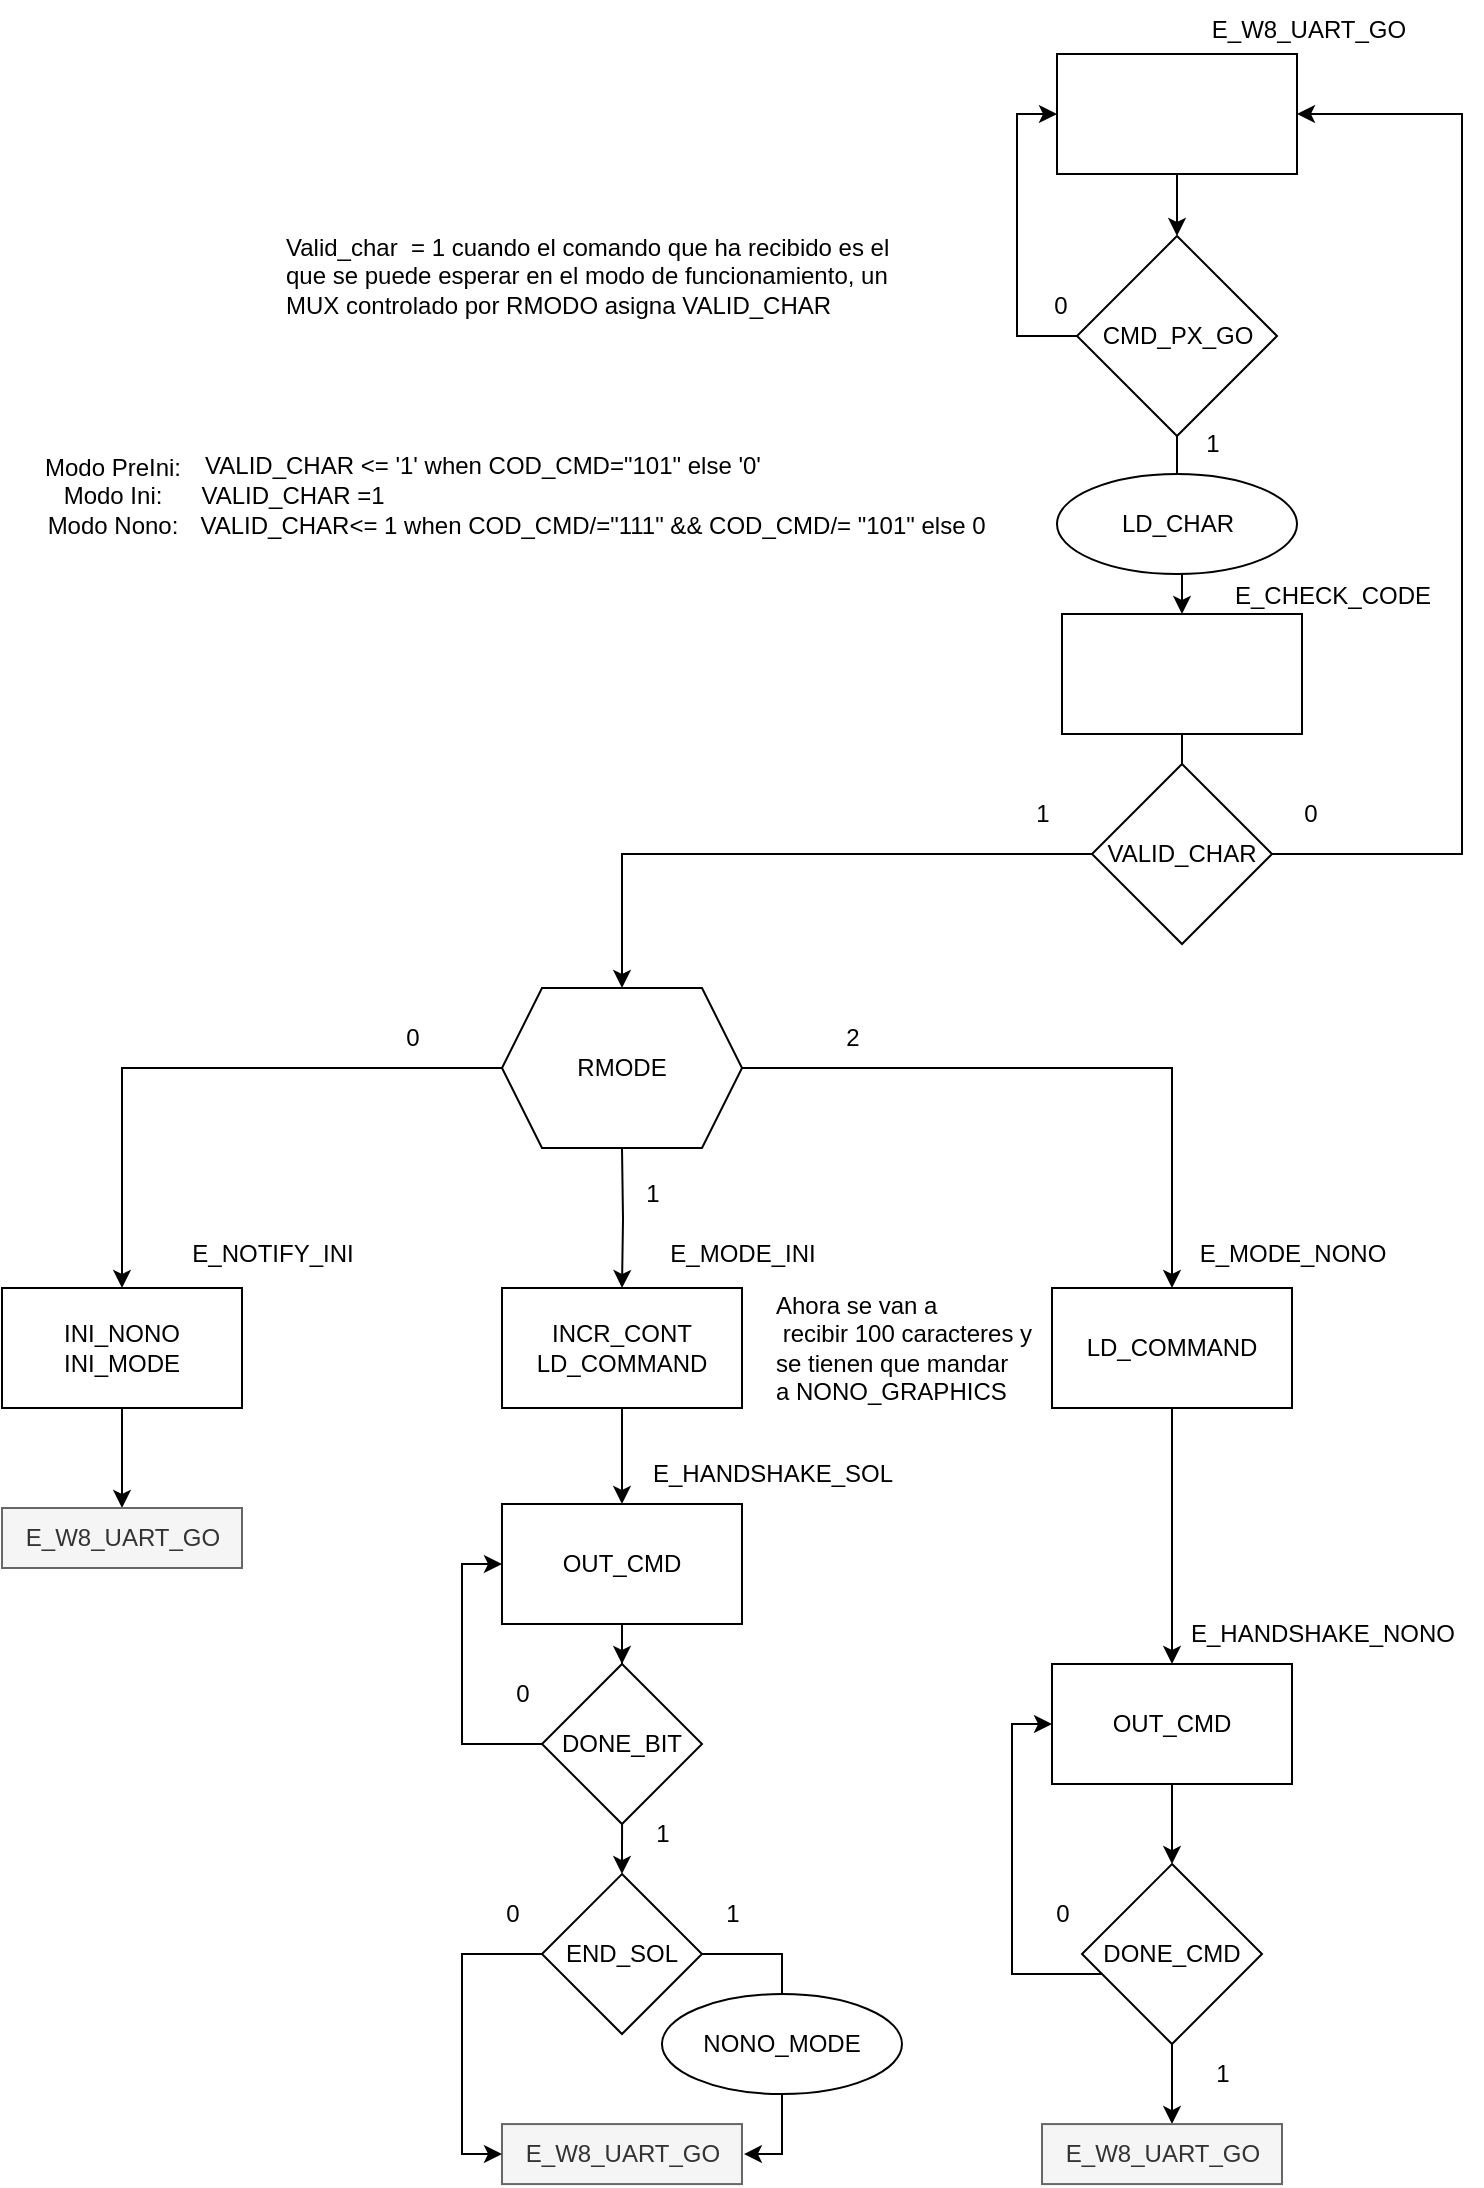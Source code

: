 <mxfile version="22.1.21" type="device">
  <diagram name="Page-1" id="DGiZzYKYaP5Thqw_gsoi">
    <mxGraphModel dx="2358" dy="1125" grid="1" gridSize="10" guides="1" tooltips="1" connect="1" arrows="1" fold="1" page="1" pageScale="1" pageWidth="850" pageHeight="1100" math="0" shadow="0">
      <root>
        <mxCell id="0" />
        <mxCell id="1" parent="0" />
        <mxCell id="Jm2vSjKmGW8qSXG_-tPj-46" style="edgeStyle=orthogonalEdgeStyle;rounded=0;orthogonalLoop=1;jettySize=auto;html=1;" edge="1" parent="1" source="Jm2vSjKmGW8qSXG_-tPj-34">
          <mxGeometry relative="1" as="geometry">
            <mxPoint x="642.667" y="457.333" as="targetPoint" />
          </mxGeometry>
        </mxCell>
        <mxCell id="HMDEBa7ngfnfUWs22Q22-1" value="" style="rounded=0;whiteSpace=wrap;html=1;" parent="1" vertex="1">
          <mxGeometry x="580.5" y="34" width="120" height="60" as="geometry" />
        </mxCell>
        <mxCell id="HMDEBa7ngfnfUWs22Q22-4" value="E_W8_UART_GO" style="text;html=1;align=center;verticalAlign=middle;resizable=0;points=[];autosize=1;strokeColor=none;fillColor=none;" parent="1" vertex="1">
          <mxGeometry x="645.5" y="7" width="120" height="30" as="geometry" />
        </mxCell>
        <mxCell id="HMDEBa7ngfnfUWs22Q22-9" style="edgeStyle=orthogonalEdgeStyle;rounded=0;orthogonalLoop=1;jettySize=auto;html=1;entryX=0.5;entryY=0;entryDx=0;entryDy=0;exitX=0;exitY=0.5;exitDx=0;exitDy=0;" parent="1" source="HMDEBa7ngfnfUWs22Q22-12" target="HMDEBa7ngfnfUWs22Q22-6" edge="1">
          <mxGeometry relative="1" as="geometry">
            <mxPoint x="323" y="541" as="sourcePoint" />
          </mxGeometry>
        </mxCell>
        <mxCell id="HMDEBa7ngfnfUWs22Q22-10" style="edgeStyle=orthogonalEdgeStyle;rounded=0;orthogonalLoop=1;jettySize=auto;html=1;entryX=0.5;entryY=0;entryDx=0;entryDy=0;" parent="1" target="HMDEBa7ngfnfUWs22Q22-7" edge="1">
          <mxGeometry relative="1" as="geometry">
            <mxPoint x="363" y="581" as="sourcePoint" />
          </mxGeometry>
        </mxCell>
        <mxCell id="HMDEBa7ngfnfUWs22Q22-11" style="edgeStyle=orthogonalEdgeStyle;rounded=0;orthogonalLoop=1;jettySize=auto;html=1;entryX=0.5;entryY=0;entryDx=0;entryDy=0;exitX=1;exitY=0.5;exitDx=0;exitDy=0;" parent="1" source="HMDEBa7ngfnfUWs22Q22-12" target="HMDEBa7ngfnfUWs22Q22-8" edge="1">
          <mxGeometry relative="1" as="geometry">
            <mxPoint x="403" y="541" as="sourcePoint" />
          </mxGeometry>
        </mxCell>
        <mxCell id="HMDEBa7ngfnfUWs22Q22-21" style="edgeStyle=orthogonalEdgeStyle;rounded=0;orthogonalLoop=1;jettySize=auto;html=1;" parent="1" source="HMDEBa7ngfnfUWs22Q22-6" edge="1">
          <mxGeometry relative="1" as="geometry">
            <mxPoint x="113" y="761" as="targetPoint" />
          </mxGeometry>
        </mxCell>
        <mxCell id="HMDEBa7ngfnfUWs22Q22-6" value="INI_NONO&lt;br&gt;INI_MODE" style="whiteSpace=wrap;html=1;" parent="1" vertex="1">
          <mxGeometry x="53" y="651" width="120" height="60" as="geometry" />
        </mxCell>
        <mxCell id="Jm2vSjKmGW8qSXG_-tPj-23" style="edgeStyle=orthogonalEdgeStyle;rounded=0;orthogonalLoop=1;jettySize=auto;html=1;entryX=0.5;entryY=0;entryDx=0;entryDy=0;" edge="1" parent="1" source="HMDEBa7ngfnfUWs22Q22-7" target="Jm2vSjKmGW8qSXG_-tPj-21">
          <mxGeometry relative="1" as="geometry" />
        </mxCell>
        <mxCell id="HMDEBa7ngfnfUWs22Q22-7" value="INCR_CONT&lt;br&gt;LD_COMMAND" style="whiteSpace=wrap;html=1;" parent="1" vertex="1">
          <mxGeometry x="303" y="651" width="120" height="60" as="geometry" />
        </mxCell>
        <mxCell id="Jm2vSjKmGW8qSXG_-tPj-32" style="edgeStyle=orthogonalEdgeStyle;rounded=0;orthogonalLoop=1;jettySize=auto;html=1;" edge="1" parent="1" source="HMDEBa7ngfnfUWs22Q22-8" target="HMDEBa7ngfnfUWs22Q22-25">
          <mxGeometry relative="1" as="geometry" />
        </mxCell>
        <mxCell id="HMDEBa7ngfnfUWs22Q22-8" value="LD_COMMAND" style="whiteSpace=wrap;html=1;" parent="1" vertex="1">
          <mxGeometry x="578" y="651" width="120" height="60" as="geometry" />
        </mxCell>
        <mxCell id="HMDEBa7ngfnfUWs22Q22-12" value="RMODE" style="shape=hexagon;perimeter=hexagonPerimeter2;whiteSpace=wrap;html=1;fixedSize=1;" parent="1" vertex="1">
          <mxGeometry x="303" y="501" width="120" height="80" as="geometry" />
        </mxCell>
        <mxCell id="HMDEBa7ngfnfUWs22Q22-14" value="0" style="text;html=1;align=center;verticalAlign=middle;resizable=0;points=[];autosize=1;strokeColor=none;fillColor=none;" parent="1" vertex="1">
          <mxGeometry x="243" y="511" width="30" height="30" as="geometry" />
        </mxCell>
        <mxCell id="HMDEBa7ngfnfUWs22Q22-15" value="2" style="text;html=1;align=center;verticalAlign=middle;resizable=0;points=[];autosize=1;strokeColor=none;fillColor=none;" parent="1" vertex="1">
          <mxGeometry x="463" y="511" width="30" height="30" as="geometry" />
        </mxCell>
        <mxCell id="HMDEBa7ngfnfUWs22Q22-16" value="1" style="text;html=1;align=center;verticalAlign=middle;resizable=0;points=[];autosize=1;strokeColor=none;fillColor=none;" parent="1" vertex="1">
          <mxGeometry x="363" y="589" width="30" height="30" as="geometry" />
        </mxCell>
        <mxCell id="HMDEBa7ngfnfUWs22Q22-55" style="edgeStyle=orthogonalEdgeStyle;rounded=0;orthogonalLoop=1;jettySize=auto;html=1;entryX=0.5;entryY=0;entryDx=0;entryDy=0;" parent="1" source="HMDEBa7ngfnfUWs22Q22-25" target="HMDEBa7ngfnfUWs22Q22-54" edge="1">
          <mxGeometry relative="1" as="geometry" />
        </mxCell>
        <mxCell id="HMDEBa7ngfnfUWs22Q22-25" value="OUT_CMD" style="whiteSpace=wrap;html=1;" parent="1" vertex="1">
          <mxGeometry x="578" y="839" width="120" height="60" as="geometry" />
        </mxCell>
        <mxCell id="HMDEBa7ngfnfUWs22Q22-27" value="" style="edgeStyle=orthogonalEdgeStyle;rounded=0;orthogonalLoop=1;jettySize=auto;html=1;" parent="1" source="HMDEBa7ngfnfUWs22Q22-1" target="HMDEBa7ngfnfUWs22Q22-26" edge="1">
          <mxGeometry relative="1" as="geometry">
            <mxPoint x="640.5" y="94" as="sourcePoint" />
            <mxPoint x="640.5" y="334" as="targetPoint" />
          </mxGeometry>
        </mxCell>
        <mxCell id="HMDEBa7ngfnfUWs22Q22-28" style="edgeStyle=orthogonalEdgeStyle;rounded=0;orthogonalLoop=1;jettySize=auto;html=1;entryX=0;entryY=0.5;entryDx=0;entryDy=0;" parent="1" source="HMDEBa7ngfnfUWs22Q22-26" target="HMDEBa7ngfnfUWs22Q22-1" edge="1">
          <mxGeometry relative="1" as="geometry">
            <Array as="points">
              <mxPoint x="560.5" y="175" />
              <mxPoint x="560.5" y="64" />
            </Array>
          </mxGeometry>
        </mxCell>
        <mxCell id="Jm2vSjKmGW8qSXG_-tPj-38" style="edgeStyle=orthogonalEdgeStyle;rounded=0;orthogonalLoop=1;jettySize=auto;html=1;entryX=0.5;entryY=0;entryDx=0;entryDy=0;" edge="1" parent="1" source="HMDEBa7ngfnfUWs22Q22-26" target="Jm2vSjKmGW8qSXG_-tPj-34">
          <mxGeometry relative="1" as="geometry" />
        </mxCell>
        <mxCell id="HMDEBa7ngfnfUWs22Q22-26" value="CMD_PX_GO" style="rhombus;whiteSpace=wrap;html=1;" parent="1" vertex="1">
          <mxGeometry x="590.5" y="125" width="100" height="100" as="geometry" />
        </mxCell>
        <mxCell id="HMDEBa7ngfnfUWs22Q22-29" value="0" style="text;html=1;align=center;verticalAlign=middle;resizable=0;points=[];autosize=1;strokeColor=none;fillColor=none;" parent="1" vertex="1">
          <mxGeometry x="566.5" y="145" width="30" height="30" as="geometry" />
        </mxCell>
        <mxCell id="HMDEBa7ngfnfUWs22Q22-30" value="1" style="text;html=1;align=center;verticalAlign=middle;resizable=0;points=[];autosize=1;strokeColor=none;fillColor=none;" parent="1" vertex="1">
          <mxGeometry x="643" y="214" width="30" height="30" as="geometry" />
        </mxCell>
        <mxCell id="HMDEBa7ngfnfUWs22Q22-57" style="edgeStyle=orthogonalEdgeStyle;rounded=0;orthogonalLoop=1;jettySize=auto;html=1;" parent="1" source="HMDEBa7ngfnfUWs22Q22-54" edge="1">
          <mxGeometry relative="1" as="geometry">
            <mxPoint x="638" y="1069.04" as="targetPoint" />
          </mxGeometry>
        </mxCell>
        <mxCell id="HMDEBa7ngfnfUWs22Q22-59" style="edgeStyle=orthogonalEdgeStyle;rounded=0;orthogonalLoop=1;jettySize=auto;html=1;entryX=0;entryY=0.5;entryDx=0;entryDy=0;" parent="1" source="HMDEBa7ngfnfUWs22Q22-54" target="HMDEBa7ngfnfUWs22Q22-25" edge="1">
          <mxGeometry relative="1" as="geometry">
            <Array as="points">
              <mxPoint x="558" y="994" />
              <mxPoint x="558" y="869" />
            </Array>
          </mxGeometry>
        </mxCell>
        <mxCell id="HMDEBa7ngfnfUWs22Q22-54" value="DONE_CMD" style="rhombus;whiteSpace=wrap;html=1;" parent="1" vertex="1">
          <mxGeometry x="593" y="939.04" width="90" height="90" as="geometry" />
        </mxCell>
        <mxCell id="HMDEBa7ngfnfUWs22Q22-58" value="E_W8_UART_GO" style="text;html=1;align=center;verticalAlign=middle;resizable=0;points=[];autosize=1;fillColor=#f5f5f5;fontColor=#333333;strokeColor=#666666;" parent="1" vertex="1">
          <mxGeometry x="573" y="1069.04" width="120" height="30" as="geometry" />
        </mxCell>
        <mxCell id="HMDEBa7ngfnfUWs22Q22-60" value="0" style="text;html=1;align=center;verticalAlign=middle;resizable=0;points=[];autosize=1;strokeColor=none;fillColor=none;" parent="1" vertex="1">
          <mxGeometry x="568" y="949.04" width="30" height="30" as="geometry" />
        </mxCell>
        <mxCell id="HMDEBa7ngfnfUWs22Q22-61" value="1" style="text;html=1;align=center;verticalAlign=middle;resizable=0;points=[];autosize=1;strokeColor=none;fillColor=none;" parent="1" vertex="1">
          <mxGeometry x="648" y="1029.04" width="30" height="30" as="geometry" />
        </mxCell>
        <mxCell id="HMDEBa7ngfnfUWs22Q22-68" value="E_MODE_NONO" style="text;html=1;align=center;verticalAlign=middle;resizable=0;points=[];autosize=1;strokeColor=none;fillColor=none;" parent="1" vertex="1">
          <mxGeometry x="638" y="619" width="120" height="30" as="geometry" />
        </mxCell>
        <mxCell id="YFNZnRJK23i6IDz-B84K-1" value="E_NOTIFY_INI" style="text;html=1;align=center;verticalAlign=middle;resizable=0;points=[];autosize=1;strokeColor=none;fillColor=none;" parent="1" vertex="1">
          <mxGeometry x="138" y="619" width="100" height="30" as="geometry" />
        </mxCell>
        <mxCell id="YFNZnRJK23i6IDz-B84K-2" value="E_HANDSHAKE_NONO" style="text;html=1;align=center;verticalAlign=middle;resizable=0;points=[];autosize=1;strokeColor=none;fillColor=none;" parent="1" vertex="1">
          <mxGeometry x="633" y="809" width="160" height="30" as="geometry" />
        </mxCell>
        <mxCell id="Jm2vSjKmGW8qSXG_-tPj-2" value="Ahora se van a&lt;br&gt;&amp;nbsp;recibir 100 caracteres y &lt;br&gt;se tienen que mandar &lt;br&gt;a NONO_GRAPHICS" style="text;html=1;align=left;verticalAlign=middle;resizable=0;points=[];autosize=1;strokeColor=none;fillColor=none;" vertex="1" parent="1">
          <mxGeometry x="438" y="646" width="150" height="70" as="geometry" />
        </mxCell>
        <mxCell id="Jm2vSjKmGW8qSXG_-tPj-3" value="E_W8_UART_GO" style="text;html=1;align=center;verticalAlign=middle;resizable=0;points=[];autosize=1;fillColor=#f5f5f5;fontColor=#333333;strokeColor=#666666;" vertex="1" parent="1">
          <mxGeometry x="53" y="761" width="120" height="30" as="geometry" />
        </mxCell>
        <mxCell id="Jm2vSjKmGW8qSXG_-tPj-4" value="E_MODE_INI" style="text;html=1;align=center;verticalAlign=middle;resizable=0;points=[];autosize=1;strokeColor=none;fillColor=none;" vertex="1" parent="1">
          <mxGeometry x="373" y="619" width="100" height="30" as="geometry" />
        </mxCell>
        <mxCell id="Jm2vSjKmGW8qSXG_-tPj-7" value="END_SOL" style="rhombus;whiteSpace=wrap;html=1;" vertex="1" parent="1">
          <mxGeometry x="322.99" y="944.04" width="80" height="80" as="geometry" />
        </mxCell>
        <mxCell id="Jm2vSjKmGW8qSXG_-tPj-9" value="E_W8_UART_GO" style="text;html=1;align=center;verticalAlign=middle;resizable=0;points=[];autosize=1;fillColor=#f5f5f5;fontColor=#333333;strokeColor=#666666;" vertex="1" parent="1">
          <mxGeometry x="302.99" y="1069.04" width="120" height="30" as="geometry" />
        </mxCell>
        <mxCell id="Jm2vSjKmGW8qSXG_-tPj-10" style="edgeStyle=orthogonalEdgeStyle;rounded=0;orthogonalLoop=1;jettySize=auto;html=1;entryX=1.008;entryY=0.5;entryDx=0;entryDy=0;entryPerimeter=0;" edge="1" parent="1" source="Jm2vSjKmGW8qSXG_-tPj-7" target="Jm2vSjKmGW8qSXG_-tPj-9">
          <mxGeometry relative="1" as="geometry">
            <Array as="points">
              <mxPoint x="442.99" y="984.04" />
              <mxPoint x="442.99" y="1084.04" />
            </Array>
          </mxGeometry>
        </mxCell>
        <mxCell id="Jm2vSjKmGW8qSXG_-tPj-11" style="edgeStyle=orthogonalEdgeStyle;rounded=0;orthogonalLoop=1;jettySize=auto;html=1;entryX=0;entryY=0.5;entryDx=0;entryDy=0;entryPerimeter=0;" edge="1" parent="1" source="Jm2vSjKmGW8qSXG_-tPj-7" target="Jm2vSjKmGW8qSXG_-tPj-9">
          <mxGeometry relative="1" as="geometry">
            <Array as="points">
              <mxPoint x="282.99" y="984.04" />
              <mxPoint x="282.99" y="1084.04" />
            </Array>
          </mxGeometry>
        </mxCell>
        <mxCell id="Jm2vSjKmGW8qSXG_-tPj-12" value="0" style="text;html=1;align=center;verticalAlign=middle;resizable=0;points=[];autosize=1;strokeColor=none;fillColor=none;" vertex="1" parent="1">
          <mxGeometry x="293" y="949.04" width="30" height="30" as="geometry" />
        </mxCell>
        <mxCell id="Jm2vSjKmGW8qSXG_-tPj-13" value="1" style="text;html=1;align=center;verticalAlign=middle;resizable=0;points=[];autosize=1;strokeColor=none;fillColor=none;" vertex="1" parent="1">
          <mxGeometry x="402.99" y="949.04" width="30" height="30" as="geometry" />
        </mxCell>
        <mxCell id="Jm2vSjKmGW8qSXG_-tPj-14" value="NONO_MODE" style="ellipse;whiteSpace=wrap;html=1;" vertex="1" parent="1">
          <mxGeometry x="382.99" y="1004.04" width="120" height="50" as="geometry" />
        </mxCell>
        <mxCell id="Jm2vSjKmGW8qSXG_-tPj-16" style="edgeStyle=orthogonalEdgeStyle;rounded=0;orthogonalLoop=1;jettySize=auto;html=1;entryX=1;entryY=0.5;entryDx=0;entryDy=0;" edge="1" parent="1" source="Jm2vSjKmGW8qSXG_-tPj-15" target="HMDEBa7ngfnfUWs22Q22-1">
          <mxGeometry relative="1" as="geometry">
            <Array as="points">
              <mxPoint x="783" y="434" />
              <mxPoint x="783" y="64" />
            </Array>
          </mxGeometry>
        </mxCell>
        <mxCell id="Jm2vSjKmGW8qSXG_-tPj-41" style="edgeStyle=orthogonalEdgeStyle;rounded=0;orthogonalLoop=1;jettySize=auto;html=1;" edge="1" parent="1" source="Jm2vSjKmGW8qSXG_-tPj-15" target="HMDEBa7ngfnfUWs22Q22-12">
          <mxGeometry relative="1" as="geometry" />
        </mxCell>
        <mxCell id="Jm2vSjKmGW8qSXG_-tPj-15" value="VALID_CHAR" style="rhombus;whiteSpace=wrap;html=1;" vertex="1" parent="1">
          <mxGeometry x="598" y="389" width="90" height="90" as="geometry" />
        </mxCell>
        <mxCell id="Jm2vSjKmGW8qSXG_-tPj-17" value="1" style="text;html=1;align=center;verticalAlign=middle;resizable=0;points=[];autosize=1;strokeColor=none;fillColor=none;" vertex="1" parent="1">
          <mxGeometry x="558" y="399" width="30" height="30" as="geometry" />
        </mxCell>
        <mxCell id="Jm2vSjKmGW8qSXG_-tPj-18" value="0" style="text;html=1;align=center;verticalAlign=middle;resizable=0;points=[];autosize=1;strokeColor=none;fillColor=none;" vertex="1" parent="1">
          <mxGeometry x="692" y="399" width="30" height="30" as="geometry" />
        </mxCell>
        <mxCell id="Jm2vSjKmGW8qSXG_-tPj-25" style="edgeStyle=orthogonalEdgeStyle;rounded=0;orthogonalLoop=1;jettySize=auto;html=1;" edge="1" parent="1" source="Jm2vSjKmGW8qSXG_-tPj-21" target="Jm2vSjKmGW8qSXG_-tPj-24">
          <mxGeometry relative="1" as="geometry" />
        </mxCell>
        <mxCell id="Jm2vSjKmGW8qSXG_-tPj-21" value="OUT_CMD" style="whiteSpace=wrap;html=1;" vertex="1" parent="1">
          <mxGeometry x="302.99" y="759" width="120" height="60" as="geometry" />
        </mxCell>
        <mxCell id="Jm2vSjKmGW8qSXG_-tPj-22" value="E_HANDSHAKE_SOL" style="text;html=1;align=center;verticalAlign=middle;resizable=0;points=[];autosize=1;strokeColor=none;fillColor=none;" vertex="1" parent="1">
          <mxGeometry x="368" y="729" width="140" height="30" as="geometry" />
        </mxCell>
        <mxCell id="Jm2vSjKmGW8qSXG_-tPj-26" style="edgeStyle=orthogonalEdgeStyle;rounded=0;orthogonalLoop=1;jettySize=auto;html=1;entryX=0;entryY=0.5;entryDx=0;entryDy=0;" edge="1" parent="1" source="Jm2vSjKmGW8qSXG_-tPj-24" target="Jm2vSjKmGW8qSXG_-tPj-21">
          <mxGeometry relative="1" as="geometry">
            <Array as="points">
              <mxPoint x="283" y="879" />
              <mxPoint x="283" y="789" />
            </Array>
          </mxGeometry>
        </mxCell>
        <mxCell id="Jm2vSjKmGW8qSXG_-tPj-27" style="edgeStyle=orthogonalEdgeStyle;rounded=0;orthogonalLoop=1;jettySize=auto;html=1;entryX=0.5;entryY=0;entryDx=0;entryDy=0;" edge="1" parent="1" target="Jm2vSjKmGW8qSXG_-tPj-7">
          <mxGeometry relative="1" as="geometry">
            <mxPoint x="363.043" y="908.997" as="sourcePoint" />
          </mxGeometry>
        </mxCell>
        <mxCell id="Jm2vSjKmGW8qSXG_-tPj-24" value="DONE_BIT" style="rhombus;whiteSpace=wrap;html=1;" vertex="1" parent="1">
          <mxGeometry x="323" y="839" width="80" height="80" as="geometry" />
        </mxCell>
        <mxCell id="Jm2vSjKmGW8qSXG_-tPj-28" value="1" style="text;html=1;align=center;verticalAlign=middle;resizable=0;points=[];autosize=1;strokeColor=none;fillColor=none;" vertex="1" parent="1">
          <mxGeometry x="368" y="909.04" width="30" height="30" as="geometry" />
        </mxCell>
        <mxCell id="Jm2vSjKmGW8qSXG_-tPj-29" value="0" style="text;html=1;align=center;verticalAlign=middle;resizable=0;points=[];autosize=1;strokeColor=none;fillColor=none;" vertex="1" parent="1">
          <mxGeometry x="298" y="839" width="30" height="30" as="geometry" />
        </mxCell>
        <mxCell id="Jm2vSjKmGW8qSXG_-tPj-30" value="Valid_char&amp;nbsp; = 1 cuando el comando que ha recibido es el &lt;br&gt;que se puede esperar en el modo de funcionamiento, un&lt;br&gt;MUX controlado por RMODO asigna VALID_CHAR" style="text;html=1;align=left;verticalAlign=middle;resizable=0;points=[];autosize=1;strokeColor=none;fillColor=none;" vertex="1" parent="1">
          <mxGeometry x="193" y="115" width="330" height="60" as="geometry" />
        </mxCell>
        <mxCell id="Jm2vSjKmGW8qSXG_-tPj-31" value="VALID_CHAR&amp;lt;= 1 when COD_CMD/=&quot;111&quot; &amp;amp;&amp;amp; COD_CMD/= &quot;101&quot; else 0" style="text;html=1;align=center;verticalAlign=middle;resizable=0;points=[];autosize=1;strokeColor=none;fillColor=none;" vertex="1" parent="1">
          <mxGeometry x="138" y="255" width="420" height="30" as="geometry" />
        </mxCell>
        <mxCell id="Jm2vSjKmGW8qSXG_-tPj-33" value="Modo PreIni:&lt;br&gt;Modo Ini:&lt;br&gt;Modo Nono:" style="text;html=1;align=center;verticalAlign=middle;resizable=0;points=[];autosize=1;strokeColor=none;fillColor=none;" vertex="1" parent="1">
          <mxGeometry x="63" y="225" width="90" height="60" as="geometry" />
        </mxCell>
        <mxCell id="Jm2vSjKmGW8qSXG_-tPj-34" value="" style="rounded=0;whiteSpace=wrap;html=1;" vertex="1" parent="1">
          <mxGeometry x="583" y="314" width="120" height="60" as="geometry" />
        </mxCell>
        <mxCell id="Jm2vSjKmGW8qSXG_-tPj-35" value="E_CHECK_CODE" style="text;html=1;align=center;verticalAlign=middle;resizable=0;points=[];autosize=1;strokeColor=none;fillColor=none;" vertex="1" parent="1">
          <mxGeometry x="658" y="290" width="120" height="30" as="geometry" />
        </mxCell>
        <mxCell id="Jm2vSjKmGW8qSXG_-tPj-37" value="LD_CHAR" style="ellipse;whiteSpace=wrap;html=1;" vertex="1" parent="1">
          <mxGeometry x="580.5" y="244" width="120" height="50" as="geometry" />
        </mxCell>
        <mxCell id="Jm2vSjKmGW8qSXG_-tPj-44" value="VALID_CHAR =1" style="text;html=1;align=center;verticalAlign=middle;resizable=0;points=[];autosize=1;strokeColor=none;fillColor=none;" vertex="1" parent="1">
          <mxGeometry x="143" y="240" width="110" height="30" as="geometry" />
        </mxCell>
        <mxCell id="Jm2vSjKmGW8qSXG_-tPj-45" value="VALID_CHAR &amp;lt;= &#39;1&#39; when COD_CMD=&quot;101&quot; else &#39;0&#39;" style="text;html=1;align=center;verticalAlign=middle;resizable=0;points=[];autosize=1;strokeColor=none;fillColor=none;" vertex="1" parent="1">
          <mxGeometry x="143" y="225" width="300" height="30" as="geometry" />
        </mxCell>
      </root>
    </mxGraphModel>
  </diagram>
</mxfile>
